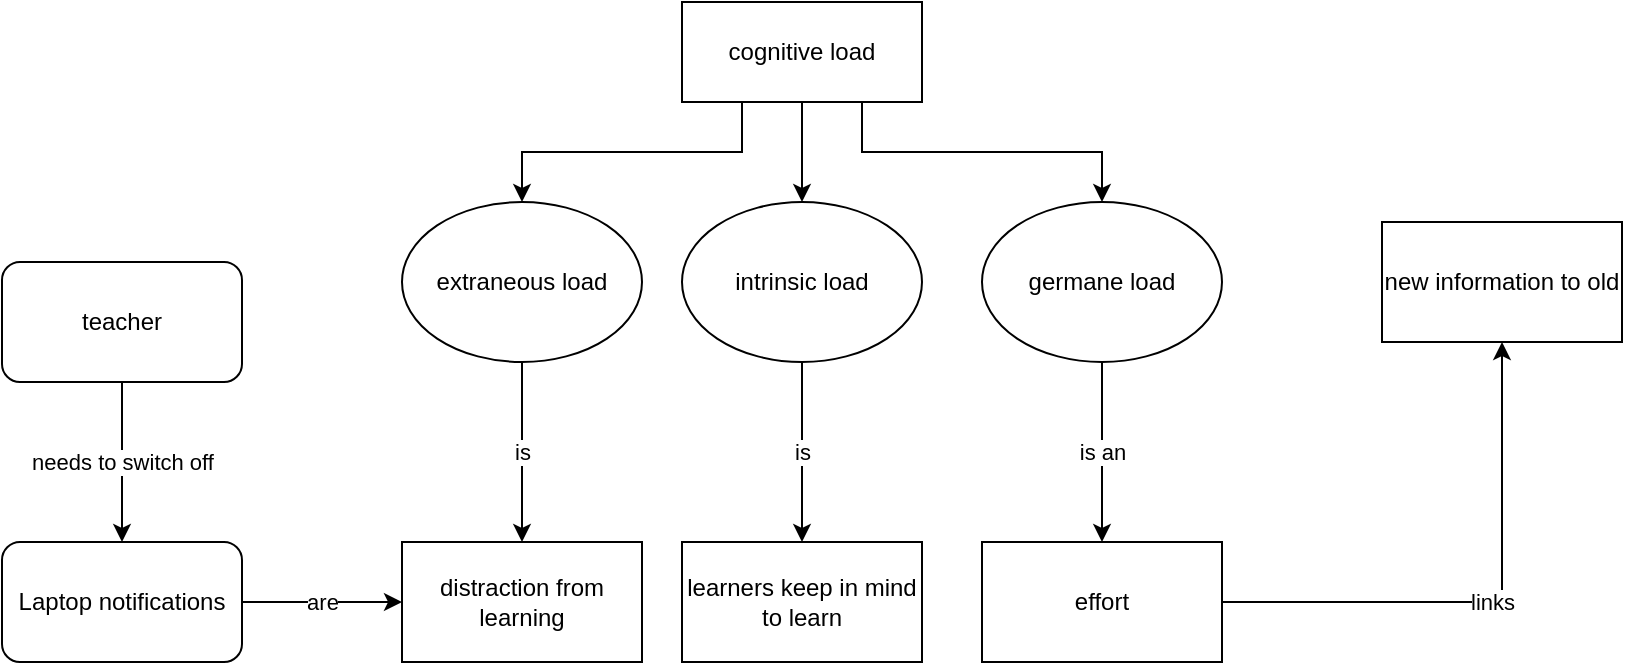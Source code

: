 <mxfile version="13.5.9" type="github">
  <diagram id="xIhmlWAnGe2wvXt7eP8V" name="Page-1">
    <mxGraphModel dx="1426" dy="754" grid="1" gridSize="10" guides="1" tooltips="1" connect="1" arrows="1" fold="1" page="1" pageScale="1" pageWidth="1169" pageHeight="827" math="0" shadow="0">
      <root>
        <mxCell id="0" />
        <mxCell id="1" parent="0" />
        <mxCell id="FlRqxXbXrsTHPr5EMkH9-3" value="" style="edgeStyle=orthogonalEdgeStyle;rounded=0;orthogonalLoop=1;jettySize=auto;html=1;" edge="1" parent="1" source="FlRqxXbXrsTHPr5EMkH9-1" target="FlRqxXbXrsTHPr5EMkH9-2">
          <mxGeometry relative="1" as="geometry">
            <mxPoint x="620" y="480" as="targetPoint" />
            <Array as="points">
              <mxPoint x="580" y="450" />
              <mxPoint x="580" y="450" />
            </Array>
          </mxGeometry>
        </mxCell>
        <mxCell id="FlRqxXbXrsTHPr5EMkH9-6" style="edgeStyle=orthogonalEdgeStyle;rounded=0;orthogonalLoop=1;jettySize=auto;html=1;exitX=0.75;exitY=1;exitDx=0;exitDy=0;" edge="1" parent="1" source="FlRqxXbXrsTHPr5EMkH9-1" target="FlRqxXbXrsTHPr5EMkH9-4">
          <mxGeometry relative="1" as="geometry" />
        </mxCell>
        <mxCell id="FlRqxXbXrsTHPr5EMkH9-7" style="edgeStyle=orthogonalEdgeStyle;rounded=0;orthogonalLoop=1;jettySize=auto;html=1;exitX=0.25;exitY=1;exitDx=0;exitDy=0;entryX=0.5;entryY=0;entryDx=0;entryDy=0;" edge="1" parent="1" source="FlRqxXbXrsTHPr5EMkH9-1" target="FlRqxXbXrsTHPr5EMkH9-5">
          <mxGeometry relative="1" as="geometry" />
        </mxCell>
        <mxCell id="FlRqxXbXrsTHPr5EMkH9-1" value="cognitive load" style="rounded=0;whiteSpace=wrap;html=1;" vertex="1" parent="1">
          <mxGeometry x="520" y="360" width="120" height="50" as="geometry" />
        </mxCell>
        <mxCell id="FlRqxXbXrsTHPr5EMkH9-11" value="is" style="edgeStyle=orthogonalEdgeStyle;rounded=0;orthogonalLoop=1;jettySize=auto;html=1;" edge="1" parent="1" source="FlRqxXbXrsTHPr5EMkH9-2" target="FlRqxXbXrsTHPr5EMkH9-10">
          <mxGeometry relative="1" as="geometry" />
        </mxCell>
        <mxCell id="FlRqxXbXrsTHPr5EMkH9-2" value="intrinsic load" style="ellipse;whiteSpace=wrap;html=1;rounded=0;" vertex="1" parent="1">
          <mxGeometry x="520" y="460" width="120" height="80" as="geometry" />
        </mxCell>
        <mxCell id="FlRqxXbXrsTHPr5EMkH9-20" value="is an" style="edgeStyle=orthogonalEdgeStyle;rounded=0;orthogonalLoop=1;jettySize=auto;html=1;" edge="1" parent="1" source="FlRqxXbXrsTHPr5EMkH9-4" target="FlRqxXbXrsTHPr5EMkH9-19">
          <mxGeometry relative="1" as="geometry" />
        </mxCell>
        <mxCell id="FlRqxXbXrsTHPr5EMkH9-4" value="germane load" style="ellipse;whiteSpace=wrap;html=1;rounded=0;" vertex="1" parent="1">
          <mxGeometry x="670" y="460" width="120" height="80" as="geometry" />
        </mxCell>
        <mxCell id="FlRqxXbXrsTHPr5EMkH9-13" value="is" style="edgeStyle=orthogonalEdgeStyle;rounded=0;orthogonalLoop=1;jettySize=auto;html=1;" edge="1" parent="1" source="FlRqxXbXrsTHPr5EMkH9-5" target="FlRqxXbXrsTHPr5EMkH9-12">
          <mxGeometry relative="1" as="geometry" />
        </mxCell>
        <mxCell id="FlRqxXbXrsTHPr5EMkH9-5" value="extraneous load" style="ellipse;whiteSpace=wrap;html=1;rounded=0;" vertex="1" parent="1">
          <mxGeometry x="380" y="460" width="120" height="80" as="geometry" />
        </mxCell>
        <mxCell id="FlRqxXbXrsTHPr5EMkH9-8" value="new information to old" style="whiteSpace=wrap;html=1;rounded=0;" vertex="1" parent="1">
          <mxGeometry x="870" y="470" width="120" height="60" as="geometry" />
        </mxCell>
        <mxCell id="FlRqxXbXrsTHPr5EMkH9-10" value="learners keep in mind to learn" style="whiteSpace=wrap;html=1;rounded=0;" vertex="1" parent="1">
          <mxGeometry x="520" y="630" width="120" height="60" as="geometry" />
        </mxCell>
        <mxCell id="FlRqxXbXrsTHPr5EMkH9-12" value="distraction from learning" style="whiteSpace=wrap;html=1;rounded=0;" vertex="1" parent="1">
          <mxGeometry x="380" y="630" width="120" height="60" as="geometry" />
        </mxCell>
        <mxCell id="FlRqxXbXrsTHPr5EMkH9-15" value="are" style="edgeStyle=orthogonalEdgeStyle;rounded=0;orthogonalLoop=1;jettySize=auto;html=1;" edge="1" parent="1" source="FlRqxXbXrsTHPr5EMkH9-14" target="FlRqxXbXrsTHPr5EMkH9-12">
          <mxGeometry relative="1" as="geometry" />
        </mxCell>
        <mxCell id="FlRqxXbXrsTHPr5EMkH9-14" value="Laptop notifications" style="rounded=1;whiteSpace=wrap;html=1;" vertex="1" parent="1">
          <mxGeometry x="180" y="630" width="120" height="60" as="geometry" />
        </mxCell>
        <mxCell id="FlRqxXbXrsTHPr5EMkH9-18" value="&lt;div&gt;needs to switch off&lt;/div&gt;" style="edgeStyle=orthogonalEdgeStyle;rounded=0;orthogonalLoop=1;jettySize=auto;html=1;" edge="1" parent="1" source="FlRqxXbXrsTHPr5EMkH9-16" target="FlRqxXbXrsTHPr5EMkH9-14">
          <mxGeometry relative="1" as="geometry" />
        </mxCell>
        <mxCell id="FlRqxXbXrsTHPr5EMkH9-16" value="teacher" style="whiteSpace=wrap;html=1;rounded=1;" vertex="1" parent="1">
          <mxGeometry x="180" y="490" width="120" height="60" as="geometry" />
        </mxCell>
        <mxCell id="FlRqxXbXrsTHPr5EMkH9-21" value="links" style="edgeStyle=orthogonalEdgeStyle;rounded=0;orthogonalLoop=1;jettySize=auto;html=1;exitX=1;exitY=0.5;exitDx=0;exitDy=0;entryX=0.5;entryY=1;entryDx=0;entryDy=0;" edge="1" parent="1" source="FlRqxXbXrsTHPr5EMkH9-19" target="FlRqxXbXrsTHPr5EMkH9-8">
          <mxGeometry relative="1" as="geometry" />
        </mxCell>
        <mxCell id="FlRqxXbXrsTHPr5EMkH9-19" value="effort" style="whiteSpace=wrap;html=1;rounded=0;" vertex="1" parent="1">
          <mxGeometry x="670" y="630" width="120" height="60" as="geometry" />
        </mxCell>
      </root>
    </mxGraphModel>
  </diagram>
</mxfile>

